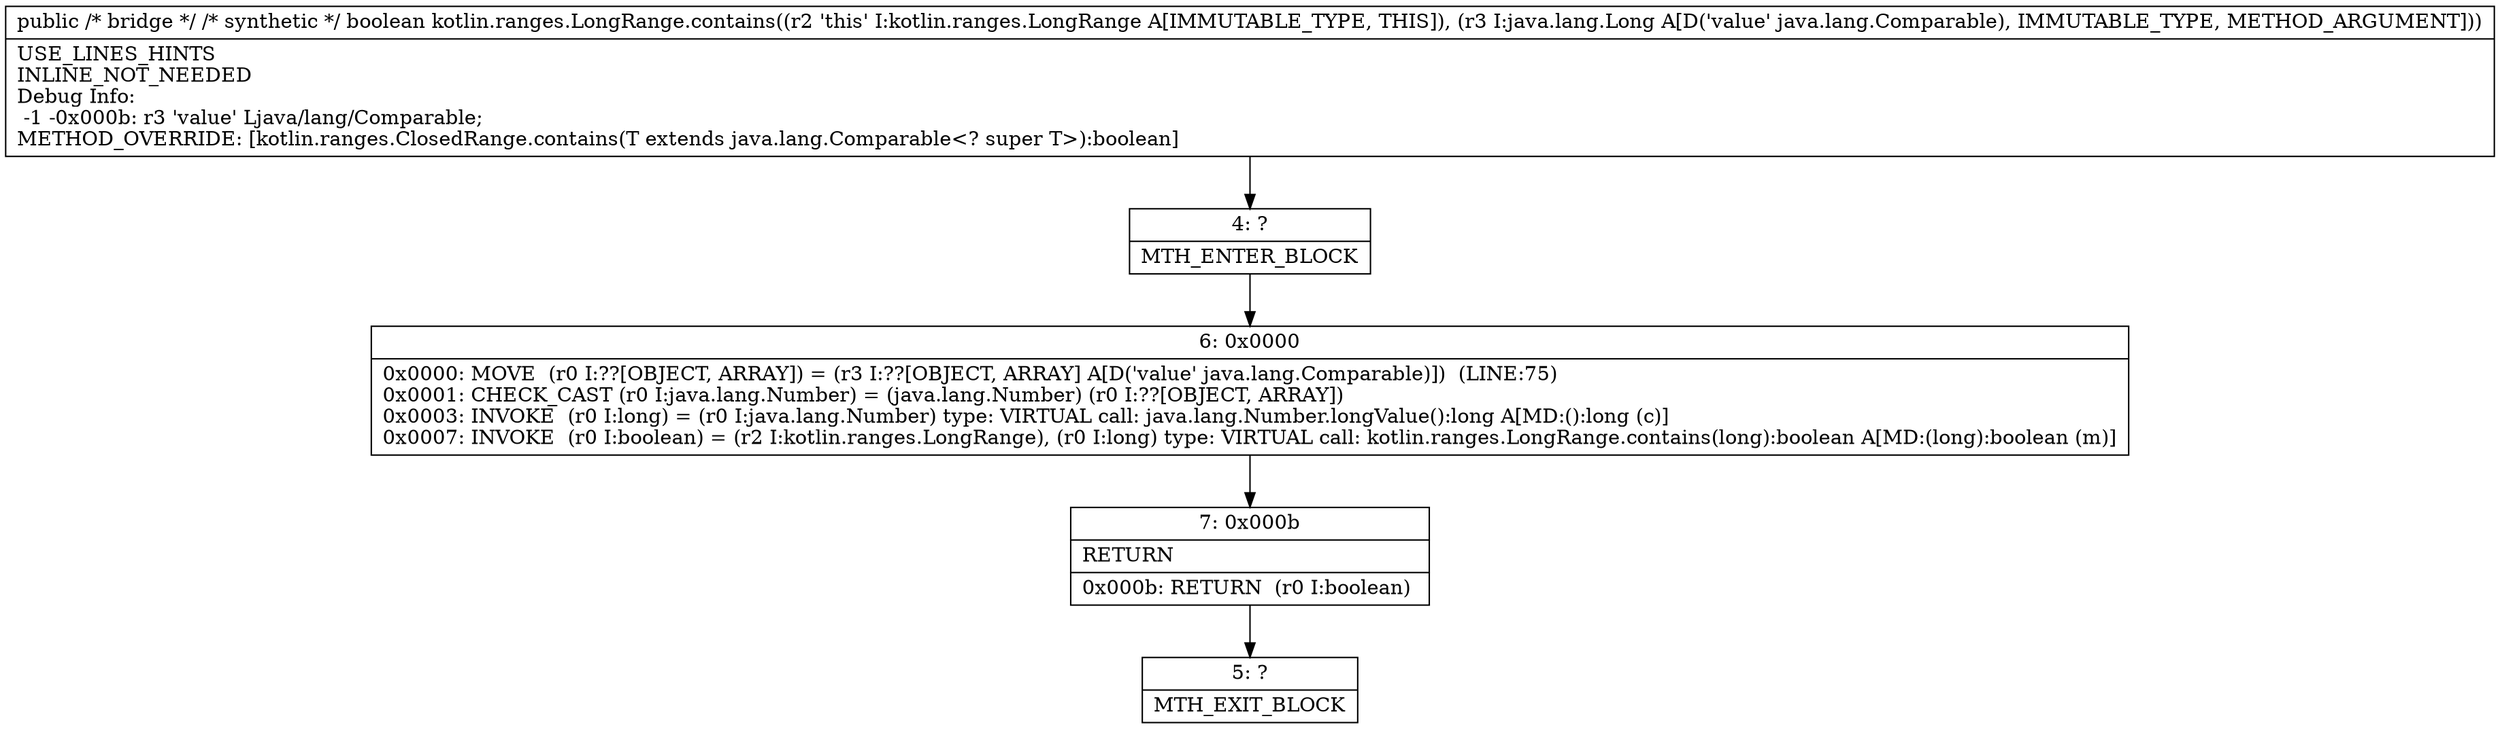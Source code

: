 digraph "CFG forkotlin.ranges.LongRange.contains(Ljava\/lang\/Comparable;)Z" {
Node_4 [shape=record,label="{4\:\ ?|MTH_ENTER_BLOCK\l}"];
Node_6 [shape=record,label="{6\:\ 0x0000|0x0000: MOVE  (r0 I:??[OBJECT, ARRAY]) = (r3 I:??[OBJECT, ARRAY] A[D('value' java.lang.Comparable)])  (LINE:75)\l0x0001: CHECK_CAST (r0 I:java.lang.Number) = (java.lang.Number) (r0 I:??[OBJECT, ARRAY]) \l0x0003: INVOKE  (r0 I:long) = (r0 I:java.lang.Number) type: VIRTUAL call: java.lang.Number.longValue():long A[MD:():long (c)]\l0x0007: INVOKE  (r0 I:boolean) = (r2 I:kotlin.ranges.LongRange), (r0 I:long) type: VIRTUAL call: kotlin.ranges.LongRange.contains(long):boolean A[MD:(long):boolean (m)]\l}"];
Node_7 [shape=record,label="{7\:\ 0x000b|RETURN\l|0x000b: RETURN  (r0 I:boolean) \l}"];
Node_5 [shape=record,label="{5\:\ ?|MTH_EXIT_BLOCK\l}"];
MethodNode[shape=record,label="{public \/* bridge *\/ \/* synthetic *\/ boolean kotlin.ranges.LongRange.contains((r2 'this' I:kotlin.ranges.LongRange A[IMMUTABLE_TYPE, THIS]), (r3 I:java.lang.Long A[D('value' java.lang.Comparable), IMMUTABLE_TYPE, METHOD_ARGUMENT]))  | USE_LINES_HINTS\lINLINE_NOT_NEEDED\lDebug Info:\l  \-1 \-0x000b: r3 'value' Ljava\/lang\/Comparable;\lMETHOD_OVERRIDE: [kotlin.ranges.ClosedRange.contains(T extends java.lang.Comparable\<? super T\>):boolean]\l}"];
MethodNode -> Node_4;Node_4 -> Node_6;
Node_6 -> Node_7;
Node_7 -> Node_5;
}

